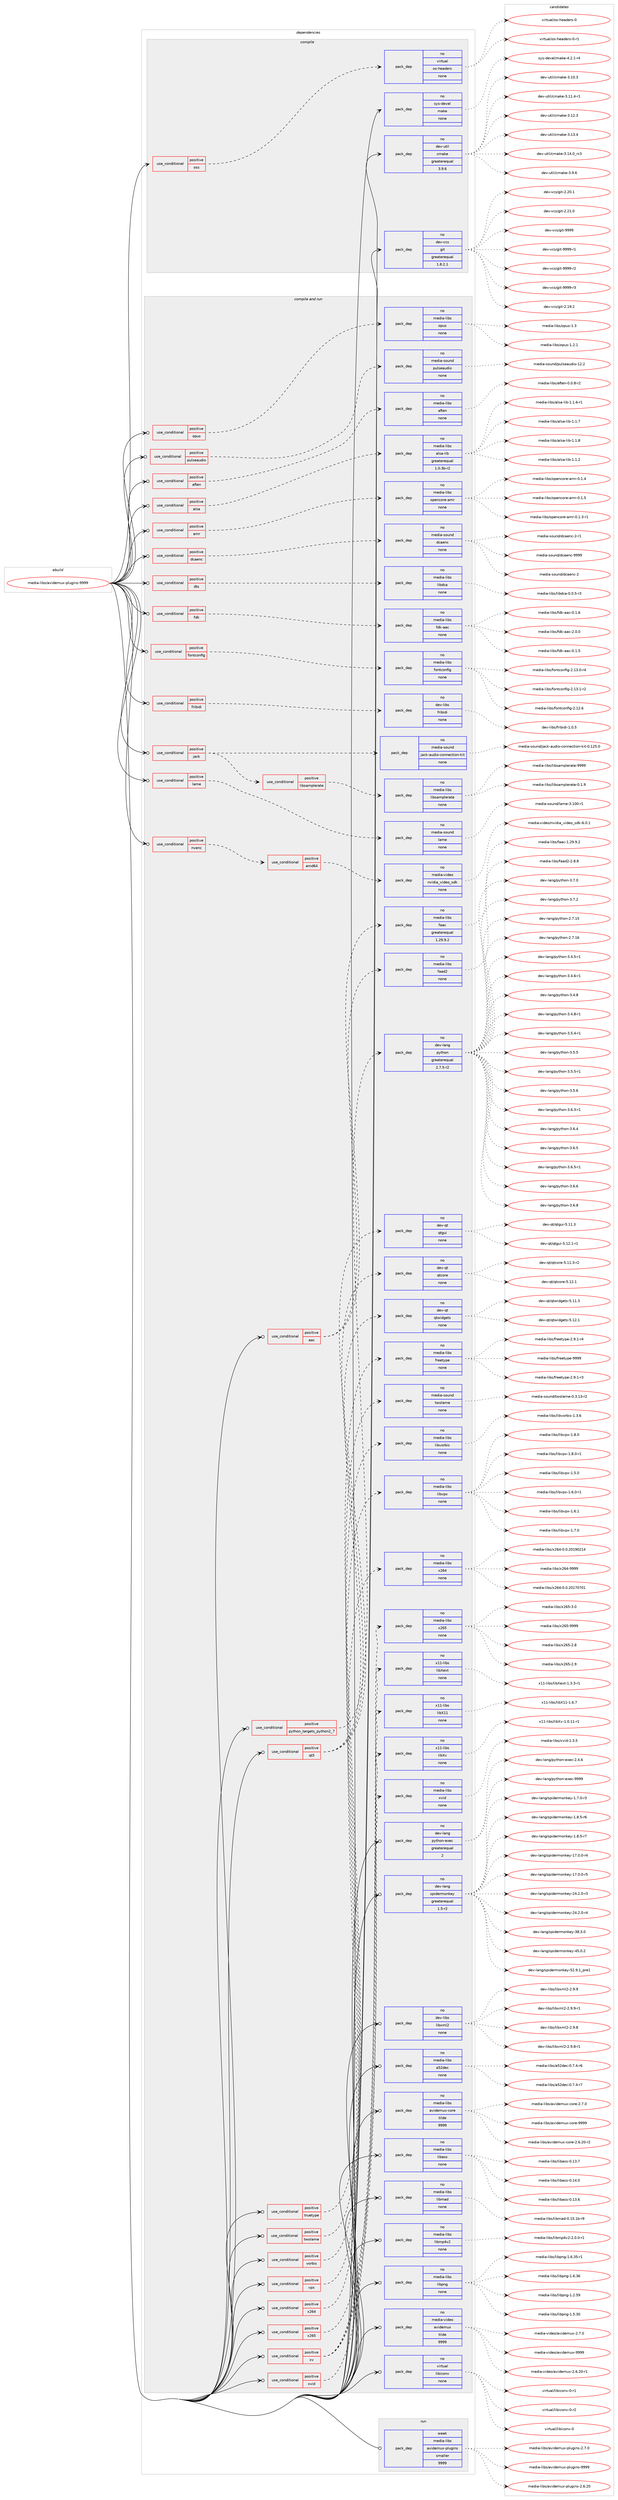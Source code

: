digraph prolog {

# *************
# Graph options
# *************

newrank=true;
concentrate=true;
compound=true;
graph [rankdir=LR,fontname=Helvetica,fontsize=10,ranksep=1.5];#, ranksep=2.5, nodesep=0.2];
edge  [arrowhead=vee];
node  [fontname=Helvetica,fontsize=10];

# **********
# The ebuild
# **********

subgraph cluster_leftcol {
color=gray;
rank=same;
label=<<i>ebuild</i>>;
id [label="media-libs/avidemux-plugins-9999", color=red, width=4, href="../media-libs/avidemux-plugins-9999.svg"];
}

# ****************
# The dependencies
# ****************

subgraph cluster_midcol {
color=gray;
label=<<i>dependencies</i>>;
subgraph cluster_compile {
fillcolor="#eeeeee";
style=filled;
label=<<i>compile</i>>;
subgraph cond433629 {
dependency1609244 [label=<<TABLE BORDER="0" CELLBORDER="1" CELLSPACING="0" CELLPADDING="4"><TR><TD ROWSPAN="3" CELLPADDING="10">use_conditional</TD></TR><TR><TD>positive</TD></TR><TR><TD>oss</TD></TR></TABLE>>, shape=none, color=red];
subgraph pack1149957 {
dependency1609245 [label=<<TABLE BORDER="0" CELLBORDER="1" CELLSPACING="0" CELLPADDING="4" WIDTH="220"><TR><TD ROWSPAN="6" CELLPADDING="30">pack_dep</TD></TR><TR><TD WIDTH="110">no</TD></TR><TR><TD>virtual</TD></TR><TR><TD>os-headers</TD></TR><TR><TD>none</TD></TR><TR><TD></TD></TR></TABLE>>, shape=none, color=blue];
}
dependency1609244:e -> dependency1609245:w [weight=20,style="dashed",arrowhead="vee"];
}
id:e -> dependency1609244:w [weight=20,style="solid",arrowhead="vee"];
subgraph pack1149958 {
dependency1609246 [label=<<TABLE BORDER="0" CELLBORDER="1" CELLSPACING="0" CELLPADDING="4" WIDTH="220"><TR><TD ROWSPAN="6" CELLPADDING="30">pack_dep</TD></TR><TR><TD WIDTH="110">no</TD></TR><TR><TD>dev-util</TD></TR><TR><TD>cmake</TD></TR><TR><TD>greaterequal</TD></TR><TR><TD>3.9.6</TD></TR></TABLE>>, shape=none, color=blue];
}
id:e -> dependency1609246:w [weight=20,style="solid",arrowhead="vee"];
subgraph pack1149959 {
dependency1609247 [label=<<TABLE BORDER="0" CELLBORDER="1" CELLSPACING="0" CELLPADDING="4" WIDTH="220"><TR><TD ROWSPAN="6" CELLPADDING="30">pack_dep</TD></TR><TR><TD WIDTH="110">no</TD></TR><TR><TD>dev-vcs</TD></TR><TR><TD>git</TD></TR><TR><TD>greaterequal</TD></TR><TR><TD>1.8.2.1</TD></TR></TABLE>>, shape=none, color=blue];
}
id:e -> dependency1609247:w [weight=20,style="solid",arrowhead="vee"];
subgraph pack1149960 {
dependency1609248 [label=<<TABLE BORDER="0" CELLBORDER="1" CELLSPACING="0" CELLPADDING="4" WIDTH="220"><TR><TD ROWSPAN="6" CELLPADDING="30">pack_dep</TD></TR><TR><TD WIDTH="110">no</TD></TR><TR><TD>sys-devel</TD></TR><TR><TD>make</TD></TR><TR><TD>none</TD></TR><TR><TD></TD></TR></TABLE>>, shape=none, color=blue];
}
id:e -> dependency1609248:w [weight=20,style="solid",arrowhead="vee"];
}
subgraph cluster_compileandrun {
fillcolor="#eeeeee";
style=filled;
label=<<i>compile and run</i>>;
subgraph cond433630 {
dependency1609249 [label=<<TABLE BORDER="0" CELLBORDER="1" CELLSPACING="0" CELLPADDING="4"><TR><TD ROWSPAN="3" CELLPADDING="10">use_conditional</TD></TR><TR><TD>positive</TD></TR><TR><TD>aac</TD></TR></TABLE>>, shape=none, color=red];
subgraph pack1149961 {
dependency1609250 [label=<<TABLE BORDER="0" CELLBORDER="1" CELLSPACING="0" CELLPADDING="4" WIDTH="220"><TR><TD ROWSPAN="6" CELLPADDING="30">pack_dep</TD></TR><TR><TD WIDTH="110">no</TD></TR><TR><TD>media-libs</TD></TR><TR><TD>faac</TD></TR><TR><TD>greaterequal</TD></TR><TR><TD>1.29.9.2</TD></TR></TABLE>>, shape=none, color=blue];
}
dependency1609249:e -> dependency1609250:w [weight=20,style="dashed",arrowhead="vee"];
subgraph pack1149962 {
dependency1609251 [label=<<TABLE BORDER="0" CELLBORDER="1" CELLSPACING="0" CELLPADDING="4" WIDTH="220"><TR><TD ROWSPAN="6" CELLPADDING="30">pack_dep</TD></TR><TR><TD WIDTH="110">no</TD></TR><TR><TD>media-libs</TD></TR><TR><TD>faad2</TD></TR><TR><TD>none</TD></TR><TR><TD></TD></TR></TABLE>>, shape=none, color=blue];
}
dependency1609249:e -> dependency1609251:w [weight=20,style="dashed",arrowhead="vee"];
}
id:e -> dependency1609249:w [weight=20,style="solid",arrowhead="odotvee"];
subgraph cond433631 {
dependency1609252 [label=<<TABLE BORDER="0" CELLBORDER="1" CELLSPACING="0" CELLPADDING="4"><TR><TD ROWSPAN="3" CELLPADDING="10">use_conditional</TD></TR><TR><TD>positive</TD></TR><TR><TD>aften</TD></TR></TABLE>>, shape=none, color=red];
subgraph pack1149963 {
dependency1609253 [label=<<TABLE BORDER="0" CELLBORDER="1" CELLSPACING="0" CELLPADDING="4" WIDTH="220"><TR><TD ROWSPAN="6" CELLPADDING="30">pack_dep</TD></TR><TR><TD WIDTH="110">no</TD></TR><TR><TD>media-libs</TD></TR><TR><TD>aften</TD></TR><TR><TD>none</TD></TR><TR><TD></TD></TR></TABLE>>, shape=none, color=blue];
}
dependency1609252:e -> dependency1609253:w [weight=20,style="dashed",arrowhead="vee"];
}
id:e -> dependency1609252:w [weight=20,style="solid",arrowhead="odotvee"];
subgraph cond433632 {
dependency1609254 [label=<<TABLE BORDER="0" CELLBORDER="1" CELLSPACING="0" CELLPADDING="4"><TR><TD ROWSPAN="3" CELLPADDING="10">use_conditional</TD></TR><TR><TD>positive</TD></TR><TR><TD>alsa</TD></TR></TABLE>>, shape=none, color=red];
subgraph pack1149964 {
dependency1609255 [label=<<TABLE BORDER="0" CELLBORDER="1" CELLSPACING="0" CELLPADDING="4" WIDTH="220"><TR><TD ROWSPAN="6" CELLPADDING="30">pack_dep</TD></TR><TR><TD WIDTH="110">no</TD></TR><TR><TD>media-libs</TD></TR><TR><TD>alsa-lib</TD></TR><TR><TD>greaterequal</TD></TR><TR><TD>1.0.3b-r2</TD></TR></TABLE>>, shape=none, color=blue];
}
dependency1609254:e -> dependency1609255:w [weight=20,style="dashed",arrowhead="vee"];
}
id:e -> dependency1609254:w [weight=20,style="solid",arrowhead="odotvee"];
subgraph cond433633 {
dependency1609256 [label=<<TABLE BORDER="0" CELLBORDER="1" CELLSPACING="0" CELLPADDING="4"><TR><TD ROWSPAN="3" CELLPADDING="10">use_conditional</TD></TR><TR><TD>positive</TD></TR><TR><TD>amr</TD></TR></TABLE>>, shape=none, color=red];
subgraph pack1149965 {
dependency1609257 [label=<<TABLE BORDER="0" CELLBORDER="1" CELLSPACING="0" CELLPADDING="4" WIDTH="220"><TR><TD ROWSPAN="6" CELLPADDING="30">pack_dep</TD></TR><TR><TD WIDTH="110">no</TD></TR><TR><TD>media-libs</TD></TR><TR><TD>opencore-amr</TD></TR><TR><TD>none</TD></TR><TR><TD></TD></TR></TABLE>>, shape=none, color=blue];
}
dependency1609256:e -> dependency1609257:w [weight=20,style="dashed",arrowhead="vee"];
}
id:e -> dependency1609256:w [weight=20,style="solid",arrowhead="odotvee"];
subgraph cond433634 {
dependency1609258 [label=<<TABLE BORDER="0" CELLBORDER="1" CELLSPACING="0" CELLPADDING="4"><TR><TD ROWSPAN="3" CELLPADDING="10">use_conditional</TD></TR><TR><TD>positive</TD></TR><TR><TD>dcaenc</TD></TR></TABLE>>, shape=none, color=red];
subgraph pack1149966 {
dependency1609259 [label=<<TABLE BORDER="0" CELLBORDER="1" CELLSPACING="0" CELLPADDING="4" WIDTH="220"><TR><TD ROWSPAN="6" CELLPADDING="30">pack_dep</TD></TR><TR><TD WIDTH="110">no</TD></TR><TR><TD>media-sound</TD></TR><TR><TD>dcaenc</TD></TR><TR><TD>none</TD></TR><TR><TD></TD></TR></TABLE>>, shape=none, color=blue];
}
dependency1609258:e -> dependency1609259:w [weight=20,style="dashed",arrowhead="vee"];
}
id:e -> dependency1609258:w [weight=20,style="solid",arrowhead="odotvee"];
subgraph cond433635 {
dependency1609260 [label=<<TABLE BORDER="0" CELLBORDER="1" CELLSPACING="0" CELLPADDING="4"><TR><TD ROWSPAN="3" CELLPADDING="10">use_conditional</TD></TR><TR><TD>positive</TD></TR><TR><TD>dts</TD></TR></TABLE>>, shape=none, color=red];
subgraph pack1149967 {
dependency1609261 [label=<<TABLE BORDER="0" CELLBORDER="1" CELLSPACING="0" CELLPADDING="4" WIDTH="220"><TR><TD ROWSPAN="6" CELLPADDING="30">pack_dep</TD></TR><TR><TD WIDTH="110">no</TD></TR><TR><TD>media-libs</TD></TR><TR><TD>libdca</TD></TR><TR><TD>none</TD></TR><TR><TD></TD></TR></TABLE>>, shape=none, color=blue];
}
dependency1609260:e -> dependency1609261:w [weight=20,style="dashed",arrowhead="vee"];
}
id:e -> dependency1609260:w [weight=20,style="solid",arrowhead="odotvee"];
subgraph cond433636 {
dependency1609262 [label=<<TABLE BORDER="0" CELLBORDER="1" CELLSPACING="0" CELLPADDING="4"><TR><TD ROWSPAN="3" CELLPADDING="10">use_conditional</TD></TR><TR><TD>positive</TD></TR><TR><TD>fdk</TD></TR></TABLE>>, shape=none, color=red];
subgraph pack1149968 {
dependency1609263 [label=<<TABLE BORDER="0" CELLBORDER="1" CELLSPACING="0" CELLPADDING="4" WIDTH="220"><TR><TD ROWSPAN="6" CELLPADDING="30">pack_dep</TD></TR><TR><TD WIDTH="110">no</TD></TR><TR><TD>media-libs</TD></TR><TR><TD>fdk-aac</TD></TR><TR><TD>none</TD></TR><TR><TD></TD></TR></TABLE>>, shape=none, color=blue];
}
dependency1609262:e -> dependency1609263:w [weight=20,style="dashed",arrowhead="vee"];
}
id:e -> dependency1609262:w [weight=20,style="solid",arrowhead="odotvee"];
subgraph cond433637 {
dependency1609264 [label=<<TABLE BORDER="0" CELLBORDER="1" CELLSPACING="0" CELLPADDING="4"><TR><TD ROWSPAN="3" CELLPADDING="10">use_conditional</TD></TR><TR><TD>positive</TD></TR><TR><TD>fontconfig</TD></TR></TABLE>>, shape=none, color=red];
subgraph pack1149969 {
dependency1609265 [label=<<TABLE BORDER="0" CELLBORDER="1" CELLSPACING="0" CELLPADDING="4" WIDTH="220"><TR><TD ROWSPAN="6" CELLPADDING="30">pack_dep</TD></TR><TR><TD WIDTH="110">no</TD></TR><TR><TD>media-libs</TD></TR><TR><TD>fontconfig</TD></TR><TR><TD>none</TD></TR><TR><TD></TD></TR></TABLE>>, shape=none, color=blue];
}
dependency1609264:e -> dependency1609265:w [weight=20,style="dashed",arrowhead="vee"];
}
id:e -> dependency1609264:w [weight=20,style="solid",arrowhead="odotvee"];
subgraph cond433638 {
dependency1609266 [label=<<TABLE BORDER="0" CELLBORDER="1" CELLSPACING="0" CELLPADDING="4"><TR><TD ROWSPAN="3" CELLPADDING="10">use_conditional</TD></TR><TR><TD>positive</TD></TR><TR><TD>fribidi</TD></TR></TABLE>>, shape=none, color=red];
subgraph pack1149970 {
dependency1609267 [label=<<TABLE BORDER="0" CELLBORDER="1" CELLSPACING="0" CELLPADDING="4" WIDTH="220"><TR><TD ROWSPAN="6" CELLPADDING="30">pack_dep</TD></TR><TR><TD WIDTH="110">no</TD></TR><TR><TD>dev-libs</TD></TR><TR><TD>fribidi</TD></TR><TR><TD>none</TD></TR><TR><TD></TD></TR></TABLE>>, shape=none, color=blue];
}
dependency1609266:e -> dependency1609267:w [weight=20,style="dashed",arrowhead="vee"];
}
id:e -> dependency1609266:w [weight=20,style="solid",arrowhead="odotvee"];
subgraph cond433639 {
dependency1609268 [label=<<TABLE BORDER="0" CELLBORDER="1" CELLSPACING="0" CELLPADDING="4"><TR><TD ROWSPAN="3" CELLPADDING="10">use_conditional</TD></TR><TR><TD>positive</TD></TR><TR><TD>jack</TD></TR></TABLE>>, shape=none, color=red];
subgraph pack1149971 {
dependency1609269 [label=<<TABLE BORDER="0" CELLBORDER="1" CELLSPACING="0" CELLPADDING="4" WIDTH="220"><TR><TD ROWSPAN="6" CELLPADDING="30">pack_dep</TD></TR><TR><TD WIDTH="110">no</TD></TR><TR><TD>media-sound</TD></TR><TR><TD>jack-audio-connection-kit</TD></TR><TR><TD>none</TD></TR><TR><TD></TD></TR></TABLE>>, shape=none, color=blue];
}
dependency1609268:e -> dependency1609269:w [weight=20,style="dashed",arrowhead="vee"];
subgraph cond433640 {
dependency1609270 [label=<<TABLE BORDER="0" CELLBORDER="1" CELLSPACING="0" CELLPADDING="4"><TR><TD ROWSPAN="3" CELLPADDING="10">use_conditional</TD></TR><TR><TD>positive</TD></TR><TR><TD>libsamplerate</TD></TR></TABLE>>, shape=none, color=red];
subgraph pack1149972 {
dependency1609271 [label=<<TABLE BORDER="0" CELLBORDER="1" CELLSPACING="0" CELLPADDING="4" WIDTH="220"><TR><TD ROWSPAN="6" CELLPADDING="30">pack_dep</TD></TR><TR><TD WIDTH="110">no</TD></TR><TR><TD>media-libs</TD></TR><TR><TD>libsamplerate</TD></TR><TR><TD>none</TD></TR><TR><TD></TD></TR></TABLE>>, shape=none, color=blue];
}
dependency1609270:e -> dependency1609271:w [weight=20,style="dashed",arrowhead="vee"];
}
dependency1609268:e -> dependency1609270:w [weight=20,style="dashed",arrowhead="vee"];
}
id:e -> dependency1609268:w [weight=20,style="solid",arrowhead="odotvee"];
subgraph cond433641 {
dependency1609272 [label=<<TABLE BORDER="0" CELLBORDER="1" CELLSPACING="0" CELLPADDING="4"><TR><TD ROWSPAN="3" CELLPADDING="10">use_conditional</TD></TR><TR><TD>positive</TD></TR><TR><TD>lame</TD></TR></TABLE>>, shape=none, color=red];
subgraph pack1149973 {
dependency1609273 [label=<<TABLE BORDER="0" CELLBORDER="1" CELLSPACING="0" CELLPADDING="4" WIDTH="220"><TR><TD ROWSPAN="6" CELLPADDING="30">pack_dep</TD></TR><TR><TD WIDTH="110">no</TD></TR><TR><TD>media-sound</TD></TR><TR><TD>lame</TD></TR><TR><TD>none</TD></TR><TR><TD></TD></TR></TABLE>>, shape=none, color=blue];
}
dependency1609272:e -> dependency1609273:w [weight=20,style="dashed",arrowhead="vee"];
}
id:e -> dependency1609272:w [weight=20,style="solid",arrowhead="odotvee"];
subgraph cond433642 {
dependency1609274 [label=<<TABLE BORDER="0" CELLBORDER="1" CELLSPACING="0" CELLPADDING="4"><TR><TD ROWSPAN="3" CELLPADDING="10">use_conditional</TD></TR><TR><TD>positive</TD></TR><TR><TD>nvenc</TD></TR></TABLE>>, shape=none, color=red];
subgraph cond433643 {
dependency1609275 [label=<<TABLE BORDER="0" CELLBORDER="1" CELLSPACING="0" CELLPADDING="4"><TR><TD ROWSPAN="3" CELLPADDING="10">use_conditional</TD></TR><TR><TD>positive</TD></TR><TR><TD>amd64</TD></TR></TABLE>>, shape=none, color=red];
subgraph pack1149974 {
dependency1609276 [label=<<TABLE BORDER="0" CELLBORDER="1" CELLSPACING="0" CELLPADDING="4" WIDTH="220"><TR><TD ROWSPAN="6" CELLPADDING="30">pack_dep</TD></TR><TR><TD WIDTH="110">no</TD></TR><TR><TD>media-video</TD></TR><TR><TD>nvidia_video_sdk</TD></TR><TR><TD>none</TD></TR><TR><TD></TD></TR></TABLE>>, shape=none, color=blue];
}
dependency1609275:e -> dependency1609276:w [weight=20,style="dashed",arrowhead="vee"];
}
dependency1609274:e -> dependency1609275:w [weight=20,style="dashed",arrowhead="vee"];
}
id:e -> dependency1609274:w [weight=20,style="solid",arrowhead="odotvee"];
subgraph cond433644 {
dependency1609277 [label=<<TABLE BORDER="0" CELLBORDER="1" CELLSPACING="0" CELLPADDING="4"><TR><TD ROWSPAN="3" CELLPADDING="10">use_conditional</TD></TR><TR><TD>positive</TD></TR><TR><TD>opus</TD></TR></TABLE>>, shape=none, color=red];
subgraph pack1149975 {
dependency1609278 [label=<<TABLE BORDER="0" CELLBORDER="1" CELLSPACING="0" CELLPADDING="4" WIDTH="220"><TR><TD ROWSPAN="6" CELLPADDING="30">pack_dep</TD></TR><TR><TD WIDTH="110">no</TD></TR><TR><TD>media-libs</TD></TR><TR><TD>opus</TD></TR><TR><TD>none</TD></TR><TR><TD></TD></TR></TABLE>>, shape=none, color=blue];
}
dependency1609277:e -> dependency1609278:w [weight=20,style="dashed",arrowhead="vee"];
}
id:e -> dependency1609277:w [weight=20,style="solid",arrowhead="odotvee"];
subgraph cond433645 {
dependency1609279 [label=<<TABLE BORDER="0" CELLBORDER="1" CELLSPACING="0" CELLPADDING="4"><TR><TD ROWSPAN="3" CELLPADDING="10">use_conditional</TD></TR><TR><TD>positive</TD></TR><TR><TD>pulseaudio</TD></TR></TABLE>>, shape=none, color=red];
subgraph pack1149976 {
dependency1609280 [label=<<TABLE BORDER="0" CELLBORDER="1" CELLSPACING="0" CELLPADDING="4" WIDTH="220"><TR><TD ROWSPAN="6" CELLPADDING="30">pack_dep</TD></TR><TR><TD WIDTH="110">no</TD></TR><TR><TD>media-sound</TD></TR><TR><TD>pulseaudio</TD></TR><TR><TD>none</TD></TR><TR><TD></TD></TR></TABLE>>, shape=none, color=blue];
}
dependency1609279:e -> dependency1609280:w [weight=20,style="dashed",arrowhead="vee"];
}
id:e -> dependency1609279:w [weight=20,style="solid",arrowhead="odotvee"];
subgraph cond433646 {
dependency1609281 [label=<<TABLE BORDER="0" CELLBORDER="1" CELLSPACING="0" CELLPADDING="4"><TR><TD ROWSPAN="3" CELLPADDING="10">use_conditional</TD></TR><TR><TD>positive</TD></TR><TR><TD>python_targets_python2_7</TD></TR></TABLE>>, shape=none, color=red];
subgraph pack1149977 {
dependency1609282 [label=<<TABLE BORDER="0" CELLBORDER="1" CELLSPACING="0" CELLPADDING="4" WIDTH="220"><TR><TD ROWSPAN="6" CELLPADDING="30">pack_dep</TD></TR><TR><TD WIDTH="110">no</TD></TR><TR><TD>dev-lang</TD></TR><TR><TD>python</TD></TR><TR><TD>greaterequal</TD></TR><TR><TD>2.7.5-r2</TD></TR></TABLE>>, shape=none, color=blue];
}
dependency1609281:e -> dependency1609282:w [weight=20,style="dashed",arrowhead="vee"];
}
id:e -> dependency1609281:w [weight=20,style="solid",arrowhead="odotvee"];
subgraph cond433647 {
dependency1609283 [label=<<TABLE BORDER="0" CELLBORDER="1" CELLSPACING="0" CELLPADDING="4"><TR><TD ROWSPAN="3" CELLPADDING="10">use_conditional</TD></TR><TR><TD>positive</TD></TR><TR><TD>qt5</TD></TR></TABLE>>, shape=none, color=red];
subgraph pack1149978 {
dependency1609284 [label=<<TABLE BORDER="0" CELLBORDER="1" CELLSPACING="0" CELLPADDING="4" WIDTH="220"><TR><TD ROWSPAN="6" CELLPADDING="30">pack_dep</TD></TR><TR><TD WIDTH="110">no</TD></TR><TR><TD>dev-qt</TD></TR><TR><TD>qtcore</TD></TR><TR><TD>none</TD></TR><TR><TD></TD></TR></TABLE>>, shape=none, color=blue];
}
dependency1609283:e -> dependency1609284:w [weight=20,style="dashed",arrowhead="vee"];
subgraph pack1149979 {
dependency1609285 [label=<<TABLE BORDER="0" CELLBORDER="1" CELLSPACING="0" CELLPADDING="4" WIDTH="220"><TR><TD ROWSPAN="6" CELLPADDING="30">pack_dep</TD></TR><TR><TD WIDTH="110">no</TD></TR><TR><TD>dev-qt</TD></TR><TR><TD>qtgui</TD></TR><TR><TD>none</TD></TR><TR><TD></TD></TR></TABLE>>, shape=none, color=blue];
}
dependency1609283:e -> dependency1609285:w [weight=20,style="dashed",arrowhead="vee"];
subgraph pack1149980 {
dependency1609286 [label=<<TABLE BORDER="0" CELLBORDER="1" CELLSPACING="0" CELLPADDING="4" WIDTH="220"><TR><TD ROWSPAN="6" CELLPADDING="30">pack_dep</TD></TR><TR><TD WIDTH="110">no</TD></TR><TR><TD>dev-qt</TD></TR><TR><TD>qtwidgets</TD></TR><TR><TD>none</TD></TR><TR><TD></TD></TR></TABLE>>, shape=none, color=blue];
}
dependency1609283:e -> dependency1609286:w [weight=20,style="dashed",arrowhead="vee"];
}
id:e -> dependency1609283:w [weight=20,style="solid",arrowhead="odotvee"];
subgraph cond433648 {
dependency1609287 [label=<<TABLE BORDER="0" CELLBORDER="1" CELLSPACING="0" CELLPADDING="4"><TR><TD ROWSPAN="3" CELLPADDING="10">use_conditional</TD></TR><TR><TD>positive</TD></TR><TR><TD>truetype</TD></TR></TABLE>>, shape=none, color=red];
subgraph pack1149981 {
dependency1609288 [label=<<TABLE BORDER="0" CELLBORDER="1" CELLSPACING="0" CELLPADDING="4" WIDTH="220"><TR><TD ROWSPAN="6" CELLPADDING="30">pack_dep</TD></TR><TR><TD WIDTH="110">no</TD></TR><TR><TD>media-libs</TD></TR><TR><TD>freetype</TD></TR><TR><TD>none</TD></TR><TR><TD></TD></TR></TABLE>>, shape=none, color=blue];
}
dependency1609287:e -> dependency1609288:w [weight=20,style="dashed",arrowhead="vee"];
}
id:e -> dependency1609287:w [weight=20,style="solid",arrowhead="odotvee"];
subgraph cond433649 {
dependency1609289 [label=<<TABLE BORDER="0" CELLBORDER="1" CELLSPACING="0" CELLPADDING="4"><TR><TD ROWSPAN="3" CELLPADDING="10">use_conditional</TD></TR><TR><TD>positive</TD></TR><TR><TD>twolame</TD></TR></TABLE>>, shape=none, color=red];
subgraph pack1149982 {
dependency1609290 [label=<<TABLE BORDER="0" CELLBORDER="1" CELLSPACING="0" CELLPADDING="4" WIDTH="220"><TR><TD ROWSPAN="6" CELLPADDING="30">pack_dep</TD></TR><TR><TD WIDTH="110">no</TD></TR><TR><TD>media-sound</TD></TR><TR><TD>twolame</TD></TR><TR><TD>none</TD></TR><TR><TD></TD></TR></TABLE>>, shape=none, color=blue];
}
dependency1609289:e -> dependency1609290:w [weight=20,style="dashed",arrowhead="vee"];
}
id:e -> dependency1609289:w [weight=20,style="solid",arrowhead="odotvee"];
subgraph cond433650 {
dependency1609291 [label=<<TABLE BORDER="0" CELLBORDER="1" CELLSPACING="0" CELLPADDING="4"><TR><TD ROWSPAN="3" CELLPADDING="10">use_conditional</TD></TR><TR><TD>positive</TD></TR><TR><TD>vorbis</TD></TR></TABLE>>, shape=none, color=red];
subgraph pack1149983 {
dependency1609292 [label=<<TABLE BORDER="0" CELLBORDER="1" CELLSPACING="0" CELLPADDING="4" WIDTH="220"><TR><TD ROWSPAN="6" CELLPADDING="30">pack_dep</TD></TR><TR><TD WIDTH="110">no</TD></TR><TR><TD>media-libs</TD></TR><TR><TD>libvorbis</TD></TR><TR><TD>none</TD></TR><TR><TD></TD></TR></TABLE>>, shape=none, color=blue];
}
dependency1609291:e -> dependency1609292:w [weight=20,style="dashed",arrowhead="vee"];
}
id:e -> dependency1609291:w [weight=20,style="solid",arrowhead="odotvee"];
subgraph cond433651 {
dependency1609293 [label=<<TABLE BORDER="0" CELLBORDER="1" CELLSPACING="0" CELLPADDING="4"><TR><TD ROWSPAN="3" CELLPADDING="10">use_conditional</TD></TR><TR><TD>positive</TD></TR><TR><TD>vpx</TD></TR></TABLE>>, shape=none, color=red];
subgraph pack1149984 {
dependency1609294 [label=<<TABLE BORDER="0" CELLBORDER="1" CELLSPACING="0" CELLPADDING="4" WIDTH="220"><TR><TD ROWSPAN="6" CELLPADDING="30">pack_dep</TD></TR><TR><TD WIDTH="110">no</TD></TR><TR><TD>media-libs</TD></TR><TR><TD>libvpx</TD></TR><TR><TD>none</TD></TR><TR><TD></TD></TR></TABLE>>, shape=none, color=blue];
}
dependency1609293:e -> dependency1609294:w [weight=20,style="dashed",arrowhead="vee"];
}
id:e -> dependency1609293:w [weight=20,style="solid",arrowhead="odotvee"];
subgraph cond433652 {
dependency1609295 [label=<<TABLE BORDER="0" CELLBORDER="1" CELLSPACING="0" CELLPADDING="4"><TR><TD ROWSPAN="3" CELLPADDING="10">use_conditional</TD></TR><TR><TD>positive</TD></TR><TR><TD>x264</TD></TR></TABLE>>, shape=none, color=red];
subgraph pack1149985 {
dependency1609296 [label=<<TABLE BORDER="0" CELLBORDER="1" CELLSPACING="0" CELLPADDING="4" WIDTH="220"><TR><TD ROWSPAN="6" CELLPADDING="30">pack_dep</TD></TR><TR><TD WIDTH="110">no</TD></TR><TR><TD>media-libs</TD></TR><TR><TD>x264</TD></TR><TR><TD>none</TD></TR><TR><TD></TD></TR></TABLE>>, shape=none, color=blue];
}
dependency1609295:e -> dependency1609296:w [weight=20,style="dashed",arrowhead="vee"];
}
id:e -> dependency1609295:w [weight=20,style="solid",arrowhead="odotvee"];
subgraph cond433653 {
dependency1609297 [label=<<TABLE BORDER="0" CELLBORDER="1" CELLSPACING="0" CELLPADDING="4"><TR><TD ROWSPAN="3" CELLPADDING="10">use_conditional</TD></TR><TR><TD>positive</TD></TR><TR><TD>x265</TD></TR></TABLE>>, shape=none, color=red];
subgraph pack1149986 {
dependency1609298 [label=<<TABLE BORDER="0" CELLBORDER="1" CELLSPACING="0" CELLPADDING="4" WIDTH="220"><TR><TD ROWSPAN="6" CELLPADDING="30">pack_dep</TD></TR><TR><TD WIDTH="110">no</TD></TR><TR><TD>media-libs</TD></TR><TR><TD>x265</TD></TR><TR><TD>none</TD></TR><TR><TD></TD></TR></TABLE>>, shape=none, color=blue];
}
dependency1609297:e -> dependency1609298:w [weight=20,style="dashed",arrowhead="vee"];
}
id:e -> dependency1609297:w [weight=20,style="solid",arrowhead="odotvee"];
subgraph cond433654 {
dependency1609299 [label=<<TABLE BORDER="0" CELLBORDER="1" CELLSPACING="0" CELLPADDING="4"><TR><TD ROWSPAN="3" CELLPADDING="10">use_conditional</TD></TR><TR><TD>positive</TD></TR><TR><TD>xv</TD></TR></TABLE>>, shape=none, color=red];
subgraph pack1149987 {
dependency1609300 [label=<<TABLE BORDER="0" CELLBORDER="1" CELLSPACING="0" CELLPADDING="4" WIDTH="220"><TR><TD ROWSPAN="6" CELLPADDING="30">pack_dep</TD></TR><TR><TD WIDTH="110">no</TD></TR><TR><TD>x11-libs</TD></TR><TR><TD>libX11</TD></TR><TR><TD>none</TD></TR><TR><TD></TD></TR></TABLE>>, shape=none, color=blue];
}
dependency1609299:e -> dependency1609300:w [weight=20,style="dashed",arrowhead="vee"];
subgraph pack1149988 {
dependency1609301 [label=<<TABLE BORDER="0" CELLBORDER="1" CELLSPACING="0" CELLPADDING="4" WIDTH="220"><TR><TD ROWSPAN="6" CELLPADDING="30">pack_dep</TD></TR><TR><TD WIDTH="110">no</TD></TR><TR><TD>x11-libs</TD></TR><TR><TD>libXext</TD></TR><TR><TD>none</TD></TR><TR><TD></TD></TR></TABLE>>, shape=none, color=blue];
}
dependency1609299:e -> dependency1609301:w [weight=20,style="dashed",arrowhead="vee"];
subgraph pack1149989 {
dependency1609302 [label=<<TABLE BORDER="0" CELLBORDER="1" CELLSPACING="0" CELLPADDING="4" WIDTH="220"><TR><TD ROWSPAN="6" CELLPADDING="30">pack_dep</TD></TR><TR><TD WIDTH="110">no</TD></TR><TR><TD>x11-libs</TD></TR><TR><TD>libXv</TD></TR><TR><TD>none</TD></TR><TR><TD></TD></TR></TABLE>>, shape=none, color=blue];
}
dependency1609299:e -> dependency1609302:w [weight=20,style="dashed",arrowhead="vee"];
}
id:e -> dependency1609299:w [weight=20,style="solid",arrowhead="odotvee"];
subgraph cond433655 {
dependency1609303 [label=<<TABLE BORDER="0" CELLBORDER="1" CELLSPACING="0" CELLPADDING="4"><TR><TD ROWSPAN="3" CELLPADDING="10">use_conditional</TD></TR><TR><TD>positive</TD></TR><TR><TD>xvid</TD></TR></TABLE>>, shape=none, color=red];
subgraph pack1149990 {
dependency1609304 [label=<<TABLE BORDER="0" CELLBORDER="1" CELLSPACING="0" CELLPADDING="4" WIDTH="220"><TR><TD ROWSPAN="6" CELLPADDING="30">pack_dep</TD></TR><TR><TD WIDTH="110">no</TD></TR><TR><TD>media-libs</TD></TR><TR><TD>xvid</TD></TR><TR><TD>none</TD></TR><TR><TD></TD></TR></TABLE>>, shape=none, color=blue];
}
dependency1609303:e -> dependency1609304:w [weight=20,style="dashed",arrowhead="vee"];
}
id:e -> dependency1609303:w [weight=20,style="solid",arrowhead="odotvee"];
subgraph pack1149991 {
dependency1609305 [label=<<TABLE BORDER="0" CELLBORDER="1" CELLSPACING="0" CELLPADDING="4" WIDTH="220"><TR><TD ROWSPAN="6" CELLPADDING="30">pack_dep</TD></TR><TR><TD WIDTH="110">no</TD></TR><TR><TD>dev-lang</TD></TR><TR><TD>python-exec</TD></TR><TR><TD>greaterequal</TD></TR><TR><TD>2</TD></TR></TABLE>>, shape=none, color=blue];
}
id:e -> dependency1609305:w [weight=20,style="solid",arrowhead="odotvee"];
subgraph pack1149992 {
dependency1609306 [label=<<TABLE BORDER="0" CELLBORDER="1" CELLSPACING="0" CELLPADDING="4" WIDTH="220"><TR><TD ROWSPAN="6" CELLPADDING="30">pack_dep</TD></TR><TR><TD WIDTH="110">no</TD></TR><TR><TD>dev-lang</TD></TR><TR><TD>spidermonkey</TD></TR><TR><TD>greaterequal</TD></TR><TR><TD>1.5-r2</TD></TR></TABLE>>, shape=none, color=blue];
}
id:e -> dependency1609306:w [weight=20,style="solid",arrowhead="odotvee"];
subgraph pack1149993 {
dependency1609307 [label=<<TABLE BORDER="0" CELLBORDER="1" CELLSPACING="0" CELLPADDING="4" WIDTH="220"><TR><TD ROWSPAN="6" CELLPADDING="30">pack_dep</TD></TR><TR><TD WIDTH="110">no</TD></TR><TR><TD>dev-libs</TD></TR><TR><TD>libxml2</TD></TR><TR><TD>none</TD></TR><TR><TD></TD></TR></TABLE>>, shape=none, color=blue];
}
id:e -> dependency1609307:w [weight=20,style="solid",arrowhead="odotvee"];
subgraph pack1149994 {
dependency1609308 [label=<<TABLE BORDER="0" CELLBORDER="1" CELLSPACING="0" CELLPADDING="4" WIDTH="220"><TR><TD ROWSPAN="6" CELLPADDING="30">pack_dep</TD></TR><TR><TD WIDTH="110">no</TD></TR><TR><TD>media-libs</TD></TR><TR><TD>a52dec</TD></TR><TR><TD>none</TD></TR><TR><TD></TD></TR></TABLE>>, shape=none, color=blue];
}
id:e -> dependency1609308:w [weight=20,style="solid",arrowhead="odotvee"];
subgraph pack1149995 {
dependency1609309 [label=<<TABLE BORDER="0" CELLBORDER="1" CELLSPACING="0" CELLPADDING="4" WIDTH="220"><TR><TD ROWSPAN="6" CELLPADDING="30">pack_dep</TD></TR><TR><TD WIDTH="110">no</TD></TR><TR><TD>media-libs</TD></TR><TR><TD>avidemux-core</TD></TR><TR><TD>tilde</TD></TR><TR><TD>9999</TD></TR></TABLE>>, shape=none, color=blue];
}
id:e -> dependency1609309:w [weight=20,style="solid",arrowhead="odotvee"];
subgraph pack1149996 {
dependency1609310 [label=<<TABLE BORDER="0" CELLBORDER="1" CELLSPACING="0" CELLPADDING="4" WIDTH="220"><TR><TD ROWSPAN="6" CELLPADDING="30">pack_dep</TD></TR><TR><TD WIDTH="110">no</TD></TR><TR><TD>media-libs</TD></TR><TR><TD>libass</TD></TR><TR><TD>none</TD></TR><TR><TD></TD></TR></TABLE>>, shape=none, color=blue];
}
id:e -> dependency1609310:w [weight=20,style="solid",arrowhead="odotvee"];
subgraph pack1149997 {
dependency1609311 [label=<<TABLE BORDER="0" CELLBORDER="1" CELLSPACING="0" CELLPADDING="4" WIDTH="220"><TR><TD ROWSPAN="6" CELLPADDING="30">pack_dep</TD></TR><TR><TD WIDTH="110">no</TD></TR><TR><TD>media-libs</TD></TR><TR><TD>libmad</TD></TR><TR><TD>none</TD></TR><TR><TD></TD></TR></TABLE>>, shape=none, color=blue];
}
id:e -> dependency1609311:w [weight=20,style="solid",arrowhead="odotvee"];
subgraph pack1149998 {
dependency1609312 [label=<<TABLE BORDER="0" CELLBORDER="1" CELLSPACING="0" CELLPADDING="4" WIDTH="220"><TR><TD ROWSPAN="6" CELLPADDING="30">pack_dep</TD></TR><TR><TD WIDTH="110">no</TD></TR><TR><TD>media-libs</TD></TR><TR><TD>libmp4v2</TD></TR><TR><TD>none</TD></TR><TR><TD></TD></TR></TABLE>>, shape=none, color=blue];
}
id:e -> dependency1609312:w [weight=20,style="solid",arrowhead="odotvee"];
subgraph pack1149999 {
dependency1609313 [label=<<TABLE BORDER="0" CELLBORDER="1" CELLSPACING="0" CELLPADDING="4" WIDTH="220"><TR><TD ROWSPAN="6" CELLPADDING="30">pack_dep</TD></TR><TR><TD WIDTH="110">no</TD></TR><TR><TD>media-libs</TD></TR><TR><TD>libpng</TD></TR><TR><TD>none</TD></TR><TR><TD></TD></TR></TABLE>>, shape=none, color=blue];
}
id:e -> dependency1609313:w [weight=20,style="solid",arrowhead="odotvee"];
subgraph pack1150000 {
dependency1609314 [label=<<TABLE BORDER="0" CELLBORDER="1" CELLSPACING="0" CELLPADDING="4" WIDTH="220"><TR><TD ROWSPAN="6" CELLPADDING="30">pack_dep</TD></TR><TR><TD WIDTH="110">no</TD></TR><TR><TD>media-video</TD></TR><TR><TD>avidemux</TD></TR><TR><TD>tilde</TD></TR><TR><TD>9999</TD></TR></TABLE>>, shape=none, color=blue];
}
id:e -> dependency1609314:w [weight=20,style="solid",arrowhead="odotvee"];
subgraph pack1150001 {
dependency1609315 [label=<<TABLE BORDER="0" CELLBORDER="1" CELLSPACING="0" CELLPADDING="4" WIDTH="220"><TR><TD ROWSPAN="6" CELLPADDING="30">pack_dep</TD></TR><TR><TD WIDTH="110">no</TD></TR><TR><TD>virtual</TD></TR><TR><TD>libiconv</TD></TR><TR><TD>none</TD></TR><TR><TD></TD></TR></TABLE>>, shape=none, color=blue];
}
id:e -> dependency1609315:w [weight=20,style="solid",arrowhead="odotvee"];
}
subgraph cluster_run {
fillcolor="#eeeeee";
style=filled;
label=<<i>run</i>>;
subgraph pack1150002 {
dependency1609316 [label=<<TABLE BORDER="0" CELLBORDER="1" CELLSPACING="0" CELLPADDING="4" WIDTH="220"><TR><TD ROWSPAN="6" CELLPADDING="30">pack_dep</TD></TR><TR><TD WIDTH="110">weak</TD></TR><TR><TD>media-libs</TD></TR><TR><TD>avidemux-plugins</TD></TR><TR><TD>smaller</TD></TR><TR><TD>9999</TD></TR></TABLE>>, shape=none, color=blue];
}
id:e -> dependency1609316:w [weight=20,style="solid",arrowhead="odot"];
}
}

# **************
# The candidates
# **************

subgraph cluster_choices {
rank=same;
color=gray;
label=<<i>candidates</i>>;

subgraph choice1149957 {
color=black;
nodesep=1;
choice118105114116117971084711111545104101971001011141154548 [label="virtual/os-headers-0", color=red, width=4,href="../virtual/os-headers-0.svg"];
choice1181051141161179710847111115451041019710010111411545484511449 [label="virtual/os-headers-0-r1", color=red, width=4,href="../virtual/os-headers-0-r1.svg"];
dependency1609245:e -> choice118105114116117971084711111545104101971001011141154548:w [style=dotted,weight="100"];
dependency1609245:e -> choice1181051141161179710847111115451041019710010111411545484511449:w [style=dotted,weight="100"];
}
subgraph choice1149958 {
color=black;
nodesep=1;
choice1001011184511711610510847991099710710145514649484651 [label="dev-util/cmake-3.10.3", color=red, width=4,href="../dev-util/cmake-3.10.3.svg"];
choice10010111845117116105108479910997107101455146494946524511449 [label="dev-util/cmake-3.11.4-r1", color=red, width=4,href="../dev-util/cmake-3.11.4-r1.svg"];
choice1001011184511711610510847991099710710145514649504651 [label="dev-util/cmake-3.12.3", color=red, width=4,href="../dev-util/cmake-3.12.3.svg"];
choice1001011184511711610510847991099710710145514649514652 [label="dev-util/cmake-3.13.4", color=red, width=4,href="../dev-util/cmake-3.13.4.svg"];
choice1001011184511711610510847991099710710145514649524648951149951 [label="dev-util/cmake-3.14.0_rc3", color=red, width=4,href="../dev-util/cmake-3.14.0_rc3.svg"];
choice10010111845117116105108479910997107101455146574654 [label="dev-util/cmake-3.9.6", color=red, width=4,href="../dev-util/cmake-3.9.6.svg"];
dependency1609246:e -> choice1001011184511711610510847991099710710145514649484651:w [style=dotted,weight="100"];
dependency1609246:e -> choice10010111845117116105108479910997107101455146494946524511449:w [style=dotted,weight="100"];
dependency1609246:e -> choice1001011184511711610510847991099710710145514649504651:w [style=dotted,weight="100"];
dependency1609246:e -> choice1001011184511711610510847991099710710145514649514652:w [style=dotted,weight="100"];
dependency1609246:e -> choice1001011184511711610510847991099710710145514649524648951149951:w [style=dotted,weight="100"];
dependency1609246:e -> choice10010111845117116105108479910997107101455146574654:w [style=dotted,weight="100"];
}
subgraph choice1149959 {
color=black;
nodesep=1;
choice10010111845118991154710310511645504649574650 [label="dev-vcs/git-2.19.2", color=red, width=4,href="../dev-vcs/git-2.19.2.svg"];
choice10010111845118991154710310511645504650484649 [label="dev-vcs/git-2.20.1", color=red, width=4,href="../dev-vcs/git-2.20.1.svg"];
choice10010111845118991154710310511645504650494648 [label="dev-vcs/git-2.21.0", color=red, width=4,href="../dev-vcs/git-2.21.0.svg"];
choice1001011184511899115471031051164557575757 [label="dev-vcs/git-9999", color=red, width=4,href="../dev-vcs/git-9999.svg"];
choice10010111845118991154710310511645575757574511449 [label="dev-vcs/git-9999-r1", color=red, width=4,href="../dev-vcs/git-9999-r1.svg"];
choice10010111845118991154710310511645575757574511450 [label="dev-vcs/git-9999-r2", color=red, width=4,href="../dev-vcs/git-9999-r2.svg"];
choice10010111845118991154710310511645575757574511451 [label="dev-vcs/git-9999-r3", color=red, width=4,href="../dev-vcs/git-9999-r3.svg"];
dependency1609247:e -> choice10010111845118991154710310511645504649574650:w [style=dotted,weight="100"];
dependency1609247:e -> choice10010111845118991154710310511645504650484649:w [style=dotted,weight="100"];
dependency1609247:e -> choice10010111845118991154710310511645504650494648:w [style=dotted,weight="100"];
dependency1609247:e -> choice1001011184511899115471031051164557575757:w [style=dotted,weight="100"];
dependency1609247:e -> choice10010111845118991154710310511645575757574511449:w [style=dotted,weight="100"];
dependency1609247:e -> choice10010111845118991154710310511645575757574511450:w [style=dotted,weight="100"];
dependency1609247:e -> choice10010111845118991154710310511645575757574511451:w [style=dotted,weight="100"];
}
subgraph choice1149960 {
color=black;
nodesep=1;
choice1151211154510010111810110847109971071014552465046494511452 [label="sys-devel/make-4.2.1-r4", color=red, width=4,href="../sys-devel/make-4.2.1-r4.svg"];
dependency1609248:e -> choice1151211154510010111810110847109971071014552465046494511452:w [style=dotted,weight="100"];
}
subgraph choice1149961 {
color=black;
nodesep=1;
choice10910110010597451081059811547102979799454946505746574650 [label="media-libs/faac-1.29.9.2", color=red, width=4,href="../media-libs/faac-1.29.9.2.svg"];
dependency1609250:e -> choice10910110010597451081059811547102979799454946505746574650:w [style=dotted,weight="100"];
}
subgraph choice1149962 {
color=black;
nodesep=1;
choice10910110010597451081059811547102979710050455046564656 [label="media-libs/faad2-2.8.8", color=red, width=4,href="../media-libs/faad2-2.8.8.svg"];
dependency1609251:e -> choice10910110010597451081059811547102979710050455046564656:w [style=dotted,weight="100"];
}
subgraph choice1149963 {
color=black;
nodesep=1;
choice10910110010597451081059811547971021161011104548464846564511450 [label="media-libs/aften-0.0.8-r2", color=red, width=4,href="../media-libs/aften-0.0.8-r2.svg"];
dependency1609253:e -> choice10910110010597451081059811547971021161011104548464846564511450:w [style=dotted,weight="100"];
}
subgraph choice1149964 {
color=black;
nodesep=1;
choice1091011001059745108105981154797108115974510810598454946494650 [label="media-libs/alsa-lib-1.1.2", color=red, width=4,href="../media-libs/alsa-lib-1.1.2.svg"];
choice10910110010597451081059811547971081159745108105984549464946544511449 [label="media-libs/alsa-lib-1.1.6-r1", color=red, width=4,href="../media-libs/alsa-lib-1.1.6-r1.svg"];
choice1091011001059745108105981154797108115974510810598454946494655 [label="media-libs/alsa-lib-1.1.7", color=red, width=4,href="../media-libs/alsa-lib-1.1.7.svg"];
choice1091011001059745108105981154797108115974510810598454946494656 [label="media-libs/alsa-lib-1.1.8", color=red, width=4,href="../media-libs/alsa-lib-1.1.8.svg"];
dependency1609255:e -> choice1091011001059745108105981154797108115974510810598454946494650:w [style=dotted,weight="100"];
dependency1609255:e -> choice10910110010597451081059811547971081159745108105984549464946544511449:w [style=dotted,weight="100"];
dependency1609255:e -> choice1091011001059745108105981154797108115974510810598454946494655:w [style=dotted,weight="100"];
dependency1609255:e -> choice1091011001059745108105981154797108115974510810598454946494656:w [style=dotted,weight="100"];
}
subgraph choice1149965 {
color=black;
nodesep=1;
choice109101100105974510810598115471111121011109911111410145971091144548464946514511449 [label="media-libs/opencore-amr-0.1.3-r1", color=red, width=4,href="../media-libs/opencore-amr-0.1.3-r1.svg"];
choice10910110010597451081059811547111112101110991111141014597109114454846494652 [label="media-libs/opencore-amr-0.1.4", color=red, width=4,href="../media-libs/opencore-amr-0.1.4.svg"];
choice10910110010597451081059811547111112101110991111141014597109114454846494653 [label="media-libs/opencore-amr-0.1.5", color=red, width=4,href="../media-libs/opencore-amr-0.1.5.svg"];
dependency1609257:e -> choice109101100105974510810598115471111121011109911111410145971091144548464946514511449:w [style=dotted,weight="100"];
dependency1609257:e -> choice10910110010597451081059811547111112101110991111141014597109114454846494652:w [style=dotted,weight="100"];
dependency1609257:e -> choice10910110010597451081059811547111112101110991111141014597109114454846494653:w [style=dotted,weight="100"];
}
subgraph choice1149966 {
color=black;
nodesep=1;
choice1091011001059745115111117110100471009997101110994550 [label="media-sound/dcaenc-2", color=red, width=4,href="../media-sound/dcaenc-2.svg"];
choice10910110010597451151111171101004710099971011109945504511449 [label="media-sound/dcaenc-2-r1", color=red, width=4,href="../media-sound/dcaenc-2-r1.svg"];
choice1091011001059745115111117110100471009997101110994557575757 [label="media-sound/dcaenc-9999", color=red, width=4,href="../media-sound/dcaenc-9999.svg"];
dependency1609259:e -> choice1091011001059745115111117110100471009997101110994550:w [style=dotted,weight="100"];
dependency1609259:e -> choice10910110010597451151111171101004710099971011109945504511449:w [style=dotted,weight="100"];
dependency1609259:e -> choice1091011001059745115111117110100471009997101110994557575757:w [style=dotted,weight="100"];
}
subgraph choice1149967 {
color=black;
nodesep=1;
choice109101100105974510810598115471081059810099974548464846534511451 [label="media-libs/libdca-0.0.5-r3", color=red, width=4,href="../media-libs/libdca-0.0.5-r3.svg"];
dependency1609261:e -> choice109101100105974510810598115471081059810099974548464846534511451:w [style=dotted,weight="100"];
}
subgraph choice1149968 {
color=black;
nodesep=1;
choice1091011001059745108105981154710210010745979799454846494653 [label="media-libs/fdk-aac-0.1.5", color=red, width=4,href="../media-libs/fdk-aac-0.1.5.svg"];
choice1091011001059745108105981154710210010745979799454846494654 [label="media-libs/fdk-aac-0.1.6", color=red, width=4,href="../media-libs/fdk-aac-0.1.6.svg"];
choice1091011001059745108105981154710210010745979799455046484648 [label="media-libs/fdk-aac-2.0.0", color=red, width=4,href="../media-libs/fdk-aac-2.0.0.svg"];
dependency1609263:e -> choice1091011001059745108105981154710210010745979799454846494653:w [style=dotted,weight="100"];
dependency1609263:e -> choice1091011001059745108105981154710210010745979799454846494654:w [style=dotted,weight="100"];
dependency1609263:e -> choice1091011001059745108105981154710210010745979799455046484648:w [style=dotted,weight="100"];
}
subgraph choice1149969 {
color=black;
nodesep=1;
choice109101100105974510810598115471021111101169911111010210510345504649504654 [label="media-libs/fontconfig-2.12.6", color=red, width=4,href="../media-libs/fontconfig-2.12.6.svg"];
choice1091011001059745108105981154710211111011699111110102105103455046495146484511452 [label="media-libs/fontconfig-2.13.0-r4", color=red, width=4,href="../media-libs/fontconfig-2.13.0-r4.svg"];
choice1091011001059745108105981154710211111011699111110102105103455046495146494511450 [label="media-libs/fontconfig-2.13.1-r2", color=red, width=4,href="../media-libs/fontconfig-2.13.1-r2.svg"];
dependency1609265:e -> choice109101100105974510810598115471021111101169911111010210510345504649504654:w [style=dotted,weight="100"];
dependency1609265:e -> choice1091011001059745108105981154710211111011699111110102105103455046495146484511452:w [style=dotted,weight="100"];
dependency1609265:e -> choice1091011001059745108105981154710211111011699111110102105103455046495146494511450:w [style=dotted,weight="100"];
}
subgraph choice1149970 {
color=black;
nodesep=1;
choice10010111845108105981154710211410598105100105454946484653 [label="dev-libs/fribidi-1.0.5", color=red, width=4,href="../dev-libs/fribidi-1.0.5.svg"];
dependency1609267:e -> choice10010111845108105981154710211410598105100105454946484653:w [style=dotted,weight="100"];
}
subgraph choice1149971 {
color=black;
nodesep=1;
choice10910110010597451151111171101004710697991074597117100105111459911111011010199116105111110451071051164548464950534648 [label="media-sound/jack-audio-connection-kit-0.125.0", color=red, width=4,href="../media-sound/jack-audio-connection-kit-0.125.0.svg"];
dependency1609269:e -> choice10910110010597451151111171101004710697991074597117100105111459911111011010199116105111110451071051164548464950534648:w [style=dotted,weight="100"];
}
subgraph choice1149972 {
color=black;
nodesep=1;
choice10910110010597451081059811547108105981159710911210810111497116101454846494657 [label="media-libs/libsamplerate-0.1.9", color=red, width=4,href="../media-libs/libsamplerate-0.1.9.svg"];
choice109101100105974510810598115471081059811597109112108101114971161014557575757 [label="media-libs/libsamplerate-9999", color=red, width=4,href="../media-libs/libsamplerate-9999.svg"];
dependency1609271:e -> choice10910110010597451081059811547108105981159710911210810111497116101454846494657:w [style=dotted,weight="100"];
dependency1609271:e -> choice109101100105974510810598115471081059811597109112108101114971161014557575757:w [style=dotted,weight="100"];
}
subgraph choice1149973 {
color=black;
nodesep=1;
choice109101100105974511511111711010047108971091014551464948484511449 [label="media-sound/lame-3.100-r1", color=red, width=4,href="../media-sound/lame-3.100-r1.svg"];
dependency1609273:e -> choice109101100105974511511111711010047108971091014551464948484511449:w [style=dotted,weight="100"];
}
subgraph choice1149974 {
color=black;
nodesep=1;
choice109101100105974511810510010111147110118105100105979511810510010111195115100107455446484649 [label="media-video/nvidia_video_sdk-6.0.1", color=red, width=4,href="../media-video/nvidia_video_sdk-6.0.1.svg"];
dependency1609276:e -> choice109101100105974511810510010111147110118105100105979511810510010111195115100107455446484649:w [style=dotted,weight="100"];
}
subgraph choice1149975 {
color=black;
nodesep=1;
choice10910110010597451081059811547111112117115454946504649 [label="media-libs/opus-1.2.1", color=red, width=4,href="../media-libs/opus-1.2.1.svg"];
choice1091011001059745108105981154711111211711545494651 [label="media-libs/opus-1.3", color=red, width=4,href="../media-libs/opus-1.3.svg"];
dependency1609278:e -> choice10910110010597451081059811547111112117115454946504649:w [style=dotted,weight="100"];
dependency1609278:e -> choice1091011001059745108105981154711111211711545494651:w [style=dotted,weight="100"];
}
subgraph choice1149976 {
color=black;
nodesep=1;
choice109101100105974511511111711010047112117108115101971171001051114549504650 [label="media-sound/pulseaudio-12.2", color=red, width=4,href="../media-sound/pulseaudio-12.2.svg"];
dependency1609280:e -> choice109101100105974511511111711010047112117108115101971171001051114549504650:w [style=dotted,weight="100"];
}
subgraph choice1149977 {
color=black;
nodesep=1;
choice10010111845108971101034711212111610411111045504655464953 [label="dev-lang/python-2.7.15", color=red, width=4,href="../dev-lang/python-2.7.15.svg"];
choice10010111845108971101034711212111610411111045504655464954 [label="dev-lang/python-2.7.16", color=red, width=4,href="../dev-lang/python-2.7.16.svg"];
choice1001011184510897110103471121211161041111104551465246534511449 [label="dev-lang/python-3.4.5-r1", color=red, width=4,href="../dev-lang/python-3.4.5-r1.svg"];
choice1001011184510897110103471121211161041111104551465246544511449 [label="dev-lang/python-3.4.6-r1", color=red, width=4,href="../dev-lang/python-3.4.6-r1.svg"];
choice100101118451089711010347112121116104111110455146524656 [label="dev-lang/python-3.4.8", color=red, width=4,href="../dev-lang/python-3.4.8.svg"];
choice1001011184510897110103471121211161041111104551465246564511449 [label="dev-lang/python-3.4.8-r1", color=red, width=4,href="../dev-lang/python-3.4.8-r1.svg"];
choice1001011184510897110103471121211161041111104551465346524511449 [label="dev-lang/python-3.5.4-r1", color=red, width=4,href="../dev-lang/python-3.5.4-r1.svg"];
choice100101118451089711010347112121116104111110455146534653 [label="dev-lang/python-3.5.5", color=red, width=4,href="../dev-lang/python-3.5.5.svg"];
choice1001011184510897110103471121211161041111104551465346534511449 [label="dev-lang/python-3.5.5-r1", color=red, width=4,href="../dev-lang/python-3.5.5-r1.svg"];
choice100101118451089711010347112121116104111110455146534654 [label="dev-lang/python-3.5.6", color=red, width=4,href="../dev-lang/python-3.5.6.svg"];
choice1001011184510897110103471121211161041111104551465446514511449 [label="dev-lang/python-3.6.3-r1", color=red, width=4,href="../dev-lang/python-3.6.3-r1.svg"];
choice100101118451089711010347112121116104111110455146544652 [label="dev-lang/python-3.6.4", color=red, width=4,href="../dev-lang/python-3.6.4.svg"];
choice100101118451089711010347112121116104111110455146544653 [label="dev-lang/python-3.6.5", color=red, width=4,href="../dev-lang/python-3.6.5.svg"];
choice1001011184510897110103471121211161041111104551465446534511449 [label="dev-lang/python-3.6.5-r1", color=red, width=4,href="../dev-lang/python-3.6.5-r1.svg"];
choice100101118451089711010347112121116104111110455146544654 [label="dev-lang/python-3.6.6", color=red, width=4,href="../dev-lang/python-3.6.6.svg"];
choice100101118451089711010347112121116104111110455146544656 [label="dev-lang/python-3.6.8", color=red, width=4,href="../dev-lang/python-3.6.8.svg"];
choice100101118451089711010347112121116104111110455146554648 [label="dev-lang/python-3.7.0", color=red, width=4,href="../dev-lang/python-3.7.0.svg"];
choice100101118451089711010347112121116104111110455146554650 [label="dev-lang/python-3.7.2", color=red, width=4,href="../dev-lang/python-3.7.2.svg"];
dependency1609282:e -> choice10010111845108971101034711212111610411111045504655464953:w [style=dotted,weight="100"];
dependency1609282:e -> choice10010111845108971101034711212111610411111045504655464954:w [style=dotted,weight="100"];
dependency1609282:e -> choice1001011184510897110103471121211161041111104551465246534511449:w [style=dotted,weight="100"];
dependency1609282:e -> choice1001011184510897110103471121211161041111104551465246544511449:w [style=dotted,weight="100"];
dependency1609282:e -> choice100101118451089711010347112121116104111110455146524656:w [style=dotted,weight="100"];
dependency1609282:e -> choice1001011184510897110103471121211161041111104551465246564511449:w [style=dotted,weight="100"];
dependency1609282:e -> choice1001011184510897110103471121211161041111104551465346524511449:w [style=dotted,weight="100"];
dependency1609282:e -> choice100101118451089711010347112121116104111110455146534653:w [style=dotted,weight="100"];
dependency1609282:e -> choice1001011184510897110103471121211161041111104551465346534511449:w [style=dotted,weight="100"];
dependency1609282:e -> choice100101118451089711010347112121116104111110455146534654:w [style=dotted,weight="100"];
dependency1609282:e -> choice1001011184510897110103471121211161041111104551465446514511449:w [style=dotted,weight="100"];
dependency1609282:e -> choice100101118451089711010347112121116104111110455146544652:w [style=dotted,weight="100"];
dependency1609282:e -> choice100101118451089711010347112121116104111110455146544653:w [style=dotted,weight="100"];
dependency1609282:e -> choice1001011184510897110103471121211161041111104551465446534511449:w [style=dotted,weight="100"];
dependency1609282:e -> choice100101118451089711010347112121116104111110455146544654:w [style=dotted,weight="100"];
dependency1609282:e -> choice100101118451089711010347112121116104111110455146544656:w [style=dotted,weight="100"];
dependency1609282:e -> choice100101118451089711010347112121116104111110455146554648:w [style=dotted,weight="100"];
dependency1609282:e -> choice100101118451089711010347112121116104111110455146554650:w [style=dotted,weight="100"];
}
subgraph choice1149978 {
color=black;
nodesep=1;
choice100101118451131164711311699111114101455346494946514511450 [label="dev-qt/qtcore-5.11.3-r2", color=red, width=4,href="../dev-qt/qtcore-5.11.3-r2.svg"];
choice10010111845113116471131169911111410145534649504649 [label="dev-qt/qtcore-5.12.1", color=red, width=4,href="../dev-qt/qtcore-5.12.1.svg"];
dependency1609284:e -> choice100101118451131164711311699111114101455346494946514511450:w [style=dotted,weight="100"];
dependency1609284:e -> choice10010111845113116471131169911111410145534649504649:w [style=dotted,weight="100"];
}
subgraph choice1149979 {
color=black;
nodesep=1;
choice100101118451131164711311610311710545534649494651 [label="dev-qt/qtgui-5.11.3", color=red, width=4,href="../dev-qt/qtgui-5.11.3.svg"];
choice1001011184511311647113116103117105455346495046494511449 [label="dev-qt/qtgui-5.12.1-r1", color=red, width=4,href="../dev-qt/qtgui-5.12.1-r1.svg"];
dependency1609285:e -> choice100101118451131164711311610311710545534649494651:w [style=dotted,weight="100"];
dependency1609285:e -> choice1001011184511311647113116103117105455346495046494511449:w [style=dotted,weight="100"];
}
subgraph choice1149980 {
color=black;
nodesep=1;
choice100101118451131164711311611910510010310111611545534649494651 [label="dev-qt/qtwidgets-5.11.3", color=red, width=4,href="../dev-qt/qtwidgets-5.11.3.svg"];
choice100101118451131164711311611910510010310111611545534649504649 [label="dev-qt/qtwidgets-5.12.1", color=red, width=4,href="../dev-qt/qtwidgets-5.12.1.svg"];
dependency1609286:e -> choice100101118451131164711311611910510010310111611545534649494651:w [style=dotted,weight="100"];
dependency1609286:e -> choice100101118451131164711311611910510010310111611545534649504649:w [style=dotted,weight="100"];
}
subgraph choice1149981 {
color=black;
nodesep=1;
choice109101100105974510810598115471021141011011161211121014550465746494511451 [label="media-libs/freetype-2.9.1-r3", color=red, width=4,href="../media-libs/freetype-2.9.1-r3.svg"];
choice109101100105974510810598115471021141011011161211121014550465746494511452 [label="media-libs/freetype-2.9.1-r4", color=red, width=4,href="../media-libs/freetype-2.9.1-r4.svg"];
choice109101100105974510810598115471021141011011161211121014557575757 [label="media-libs/freetype-9999", color=red, width=4,href="../media-libs/freetype-9999.svg"];
dependency1609288:e -> choice109101100105974510810598115471021141011011161211121014550465746494511451:w [style=dotted,weight="100"];
dependency1609288:e -> choice109101100105974510810598115471021141011011161211121014550465746494511452:w [style=dotted,weight="100"];
dependency1609288:e -> choice109101100105974510810598115471021141011011161211121014557575757:w [style=dotted,weight="100"];
}
subgraph choice1149982 {
color=black;
nodesep=1;
choice10910110010597451151111171101004711611911110897109101454846514649514511450 [label="media-sound/twolame-0.3.13-r2", color=red, width=4,href="../media-sound/twolame-0.3.13-r2.svg"];
dependency1609290:e -> choice10910110010597451151111171101004711611911110897109101454846514649514511450:w [style=dotted,weight="100"];
}
subgraph choice1149983 {
color=black;
nodesep=1;
choice109101100105974510810598115471081059811811111498105115454946514654 [label="media-libs/libvorbis-1.3.6", color=red, width=4,href="../media-libs/libvorbis-1.3.6.svg"];
dependency1609292:e -> choice109101100105974510810598115471081059811811111498105115454946514654:w [style=dotted,weight="100"];
}
subgraph choice1149984 {
color=black;
nodesep=1;
choice1091011001059745108105981154710810598118112120454946534648 [label="media-libs/libvpx-1.5.0", color=red, width=4,href="../media-libs/libvpx-1.5.0.svg"];
choice10910110010597451081059811547108105981181121204549465446484511449 [label="media-libs/libvpx-1.6.0-r1", color=red, width=4,href="../media-libs/libvpx-1.6.0-r1.svg"];
choice1091011001059745108105981154710810598118112120454946544649 [label="media-libs/libvpx-1.6.1", color=red, width=4,href="../media-libs/libvpx-1.6.1.svg"];
choice1091011001059745108105981154710810598118112120454946554648 [label="media-libs/libvpx-1.7.0", color=red, width=4,href="../media-libs/libvpx-1.7.0.svg"];
choice1091011001059745108105981154710810598118112120454946564648 [label="media-libs/libvpx-1.8.0", color=red, width=4,href="../media-libs/libvpx-1.8.0.svg"];
choice10910110010597451081059811547108105981181121204549465646484511449 [label="media-libs/libvpx-1.8.0-r1", color=red, width=4,href="../media-libs/libvpx-1.8.0-r1.svg"];
dependency1609294:e -> choice1091011001059745108105981154710810598118112120454946534648:w [style=dotted,weight="100"];
dependency1609294:e -> choice10910110010597451081059811547108105981181121204549465446484511449:w [style=dotted,weight="100"];
dependency1609294:e -> choice1091011001059745108105981154710810598118112120454946544649:w [style=dotted,weight="100"];
dependency1609294:e -> choice1091011001059745108105981154710810598118112120454946554648:w [style=dotted,weight="100"];
dependency1609294:e -> choice1091011001059745108105981154710810598118112120454946564648:w [style=dotted,weight="100"];
dependency1609294:e -> choice10910110010597451081059811547108105981181121204549465646484511449:w [style=dotted,weight="100"];
}
subgraph choice1149985 {
color=black;
nodesep=1;
choice1091011001059745108105981154712050545245484648465048495548554849 [label="media-libs/x264-0.0.20170701", color=red, width=4,href="../media-libs/x264-0.0.20170701.svg"];
choice1091011001059745108105981154712050545245484648465048495748504952 [label="media-libs/x264-0.0.20190214", color=red, width=4,href="../media-libs/x264-0.0.20190214.svg"];
choice109101100105974510810598115471205054524557575757 [label="media-libs/x264-9999", color=red, width=4,href="../media-libs/x264-9999.svg"];
dependency1609296:e -> choice1091011001059745108105981154712050545245484648465048495548554849:w [style=dotted,weight="100"];
dependency1609296:e -> choice1091011001059745108105981154712050545245484648465048495748504952:w [style=dotted,weight="100"];
dependency1609296:e -> choice109101100105974510810598115471205054524557575757:w [style=dotted,weight="100"];
}
subgraph choice1149986 {
color=black;
nodesep=1;
choice1091011001059745108105981154712050545345504656 [label="media-libs/x265-2.8", color=red, width=4,href="../media-libs/x265-2.8.svg"];
choice1091011001059745108105981154712050545345504657 [label="media-libs/x265-2.9", color=red, width=4,href="../media-libs/x265-2.9.svg"];
choice1091011001059745108105981154712050545345514648 [label="media-libs/x265-3.0", color=red, width=4,href="../media-libs/x265-3.0.svg"];
choice109101100105974510810598115471205054534557575757 [label="media-libs/x265-9999", color=red, width=4,href="../media-libs/x265-9999.svg"];
dependency1609298:e -> choice1091011001059745108105981154712050545345504656:w [style=dotted,weight="100"];
dependency1609298:e -> choice1091011001059745108105981154712050545345504657:w [style=dotted,weight="100"];
dependency1609298:e -> choice1091011001059745108105981154712050545345514648:w [style=dotted,weight="100"];
dependency1609298:e -> choice109101100105974510810598115471205054534557575757:w [style=dotted,weight="100"];
}
subgraph choice1149987 {
color=black;
nodesep=1;
choice120494945108105981154710810598884949454946544655 [label="x11-libs/libX11-1.6.7", color=red, width=4,href="../x11-libs/libX11-1.6.7.svg"];
dependency1609300:e -> choice120494945108105981154710810598884949454946544655:w [style=dotted,weight="100"];
}
subgraph choice1149988 {
color=black;
nodesep=1;
choice120494945108105981154710810598881011201164549465146514511449 [label="x11-libs/libXext-1.3.3-r1", color=red, width=4,href="../x11-libs/libXext-1.3.3-r1.svg"];
dependency1609301:e -> choice120494945108105981154710810598881011201164549465146514511449:w [style=dotted,weight="100"];
}
subgraph choice1149989 {
color=black;
nodesep=1;
choice12049494510810598115471081059888118454946484649494511449 [label="x11-libs/libXv-1.0.11-r1", color=red, width=4,href="../x11-libs/libXv-1.0.11-r1.svg"];
dependency1609302:e -> choice12049494510810598115471081059888118454946484649494511449:w [style=dotted,weight="100"];
}
subgraph choice1149990 {
color=black;
nodesep=1;
choice10910110010597451081059811547120118105100454946514653 [label="media-libs/xvid-1.3.5", color=red, width=4,href="../media-libs/xvid-1.3.5.svg"];
dependency1609304:e -> choice10910110010597451081059811547120118105100454946514653:w [style=dotted,weight="100"];
}
subgraph choice1149991 {
color=black;
nodesep=1;
choice1001011184510897110103471121211161041111104510112010199455046524654 [label="dev-lang/python-exec-2.4.6", color=red, width=4,href="../dev-lang/python-exec-2.4.6.svg"];
choice10010111845108971101034711212111610411111045101120101994557575757 [label="dev-lang/python-exec-9999", color=red, width=4,href="../dev-lang/python-exec-9999.svg"];
dependency1609305:e -> choice1001011184510897110103471121211161041111104510112010199455046524654:w [style=dotted,weight="100"];
dependency1609305:e -> choice10010111845108971101034711212111610411111045101120101994557575757:w [style=dotted,weight="100"];
}
subgraph choice1149992 {
color=black;
nodesep=1;
choice1001011184510897110103471151121051001011141091111101071011214549465546484511451 [label="dev-lang/spidermonkey-1.7.0-r3", color=red, width=4,href="../dev-lang/spidermonkey-1.7.0-r3.svg"];
choice1001011184510897110103471151121051001011141091111101071011214549465646534511454 [label="dev-lang/spidermonkey-1.8.5-r6", color=red, width=4,href="../dev-lang/spidermonkey-1.8.5-r6.svg"];
choice1001011184510897110103471151121051001011141091111101071011214549465646534511455 [label="dev-lang/spidermonkey-1.8.5-r7", color=red, width=4,href="../dev-lang/spidermonkey-1.8.5-r7.svg"];
choice100101118451089711010347115112105100101114109111110107101121454955464846484511452 [label="dev-lang/spidermonkey-17.0.0-r4", color=red, width=4,href="../dev-lang/spidermonkey-17.0.0-r4.svg"];
choice100101118451089711010347115112105100101114109111110107101121454955464846484511453 [label="dev-lang/spidermonkey-17.0.0-r5", color=red, width=4,href="../dev-lang/spidermonkey-17.0.0-r5.svg"];
choice100101118451089711010347115112105100101114109111110107101121455052465046484511451 [label="dev-lang/spidermonkey-24.2.0-r3", color=red, width=4,href="../dev-lang/spidermonkey-24.2.0-r3.svg"];
choice100101118451089711010347115112105100101114109111110107101121455052465046484511452 [label="dev-lang/spidermonkey-24.2.0-r4", color=red, width=4,href="../dev-lang/spidermonkey-24.2.0-r4.svg"];
choice10010111845108971101034711511210510010111410911111010710112145515646514648 [label="dev-lang/spidermonkey-38.3.0", color=red, width=4,href="../dev-lang/spidermonkey-38.3.0.svg"];
choice10010111845108971101034711511210510010111410911111010710112145525346484650 [label="dev-lang/spidermonkey-45.0.2", color=red, width=4,href="../dev-lang/spidermonkey-45.0.2.svg"];
choice100101118451089711010347115112105100101114109111110107101121455350465746499511211410149 [label="dev-lang/spidermonkey-52.9.1_pre1", color=red, width=4,href="../dev-lang/spidermonkey-52.9.1_pre1.svg"];
dependency1609306:e -> choice1001011184510897110103471151121051001011141091111101071011214549465546484511451:w [style=dotted,weight="100"];
dependency1609306:e -> choice1001011184510897110103471151121051001011141091111101071011214549465646534511454:w [style=dotted,weight="100"];
dependency1609306:e -> choice1001011184510897110103471151121051001011141091111101071011214549465646534511455:w [style=dotted,weight="100"];
dependency1609306:e -> choice100101118451089711010347115112105100101114109111110107101121454955464846484511452:w [style=dotted,weight="100"];
dependency1609306:e -> choice100101118451089711010347115112105100101114109111110107101121454955464846484511453:w [style=dotted,weight="100"];
dependency1609306:e -> choice100101118451089711010347115112105100101114109111110107101121455052465046484511451:w [style=dotted,weight="100"];
dependency1609306:e -> choice100101118451089711010347115112105100101114109111110107101121455052465046484511452:w [style=dotted,weight="100"];
dependency1609306:e -> choice10010111845108971101034711511210510010111410911111010710112145515646514648:w [style=dotted,weight="100"];
dependency1609306:e -> choice10010111845108971101034711511210510010111410911111010710112145525346484650:w [style=dotted,weight="100"];
dependency1609306:e -> choice100101118451089711010347115112105100101114109111110107101121455350465746499511211410149:w [style=dotted,weight="100"];
}
subgraph choice1149993 {
color=black;
nodesep=1;
choice1001011184510810598115471081059812010910850455046574656 [label="dev-libs/libxml2-2.9.8", color=red, width=4,href="../dev-libs/libxml2-2.9.8.svg"];
choice10010111845108105981154710810598120109108504550465746564511449 [label="dev-libs/libxml2-2.9.8-r1", color=red, width=4,href="../dev-libs/libxml2-2.9.8-r1.svg"];
choice1001011184510810598115471081059812010910850455046574657 [label="dev-libs/libxml2-2.9.9", color=red, width=4,href="../dev-libs/libxml2-2.9.9.svg"];
choice10010111845108105981154710810598120109108504550465746574511449 [label="dev-libs/libxml2-2.9.9-r1", color=red, width=4,href="../dev-libs/libxml2-2.9.9-r1.svg"];
dependency1609307:e -> choice1001011184510810598115471081059812010910850455046574656:w [style=dotted,weight="100"];
dependency1609307:e -> choice10010111845108105981154710810598120109108504550465746564511449:w [style=dotted,weight="100"];
dependency1609307:e -> choice1001011184510810598115471081059812010910850455046574657:w [style=dotted,weight="100"];
dependency1609307:e -> choice10010111845108105981154710810598120109108504550465746574511449:w [style=dotted,weight="100"];
}
subgraph choice1149994 {
color=black;
nodesep=1;
choice10910110010597451081059811547975350100101994548465546524511454 [label="media-libs/a52dec-0.7.4-r6", color=red, width=4,href="../media-libs/a52dec-0.7.4-r6.svg"];
choice10910110010597451081059811547975350100101994548465546524511455 [label="media-libs/a52dec-0.7.4-r7", color=red, width=4,href="../media-libs/a52dec-0.7.4-r7.svg"];
dependency1609308:e -> choice10910110010597451081059811547975350100101994548465546524511454:w [style=dotted,weight="100"];
dependency1609308:e -> choice10910110010597451081059811547975350100101994548465546524511455:w [style=dotted,weight="100"];
}
subgraph choice1149995 {
color=black;
nodesep=1;
choice10910110010597451081059811547971181051001011091171204599111114101455046544650484511450 [label="media-libs/avidemux-core-2.6.20-r2", color=red, width=4,href="../media-libs/avidemux-core-2.6.20-r2.svg"];
choice10910110010597451081059811547971181051001011091171204599111114101455046554648 [label="media-libs/avidemux-core-2.7.0", color=red, width=4,href="../media-libs/avidemux-core-2.7.0.svg"];
choice109101100105974510810598115479711810510010110911712045991111141014557575757 [label="media-libs/avidemux-core-9999", color=red, width=4,href="../media-libs/avidemux-core-9999.svg"];
dependency1609309:e -> choice10910110010597451081059811547971181051001011091171204599111114101455046544650484511450:w [style=dotted,weight="100"];
dependency1609309:e -> choice10910110010597451081059811547971181051001011091171204599111114101455046554648:w [style=dotted,weight="100"];
dependency1609309:e -> choice109101100105974510810598115479711810510010110911712045991111141014557575757:w [style=dotted,weight="100"];
}
subgraph choice1149996 {
color=black;
nodesep=1;
choice10910110010597451081059811547108105989711511545484649514654 [label="media-libs/libass-0.13.6", color=red, width=4,href="../media-libs/libass-0.13.6.svg"];
choice10910110010597451081059811547108105989711511545484649514655 [label="media-libs/libass-0.13.7", color=red, width=4,href="../media-libs/libass-0.13.7.svg"];
choice10910110010597451081059811547108105989711511545484649524648 [label="media-libs/libass-0.14.0", color=red, width=4,href="../media-libs/libass-0.14.0.svg"];
dependency1609310:e -> choice10910110010597451081059811547108105989711511545484649514654:w [style=dotted,weight="100"];
dependency1609310:e -> choice10910110010597451081059811547108105989711511545484649514655:w [style=dotted,weight="100"];
dependency1609310:e -> choice10910110010597451081059811547108105989711511545484649524648:w [style=dotted,weight="100"];
}
subgraph choice1149997 {
color=black;
nodesep=1;
choice10910110010597451081059811547108105981099710045484649534649984511457 [label="media-libs/libmad-0.15.1b-r9", color=red, width=4,href="../media-libs/libmad-0.15.1b-r9.svg"];
dependency1609311:e -> choice10910110010597451081059811547108105981099710045484649534649984511457:w [style=dotted,weight="100"];
}
subgraph choice1149998 {
color=black;
nodesep=1;
choice109101100105974510810598115471081059810911252118504550464846484511449 [label="media-libs/libmp4v2-2.0.0-r1", color=red, width=4,href="../media-libs/libmp4v2-2.0.0-r1.svg"];
dependency1609312:e -> choice109101100105974510810598115471081059810911252118504550464846484511449:w [style=dotted,weight="100"];
}
subgraph choice1149999 {
color=black;
nodesep=1;
choice109101100105974510810598115471081059811211010345494650465357 [label="media-libs/libpng-1.2.59", color=red, width=4,href="../media-libs/libpng-1.2.59.svg"];
choice109101100105974510810598115471081059811211010345494653465148 [label="media-libs/libpng-1.5.30", color=red, width=4,href="../media-libs/libpng-1.5.30.svg"];
choice1091011001059745108105981154710810598112110103454946544651534511449 [label="media-libs/libpng-1.6.35-r1", color=red, width=4,href="../media-libs/libpng-1.6.35-r1.svg"];
choice109101100105974510810598115471081059811211010345494654465154 [label="media-libs/libpng-1.6.36", color=red, width=4,href="../media-libs/libpng-1.6.36.svg"];
dependency1609313:e -> choice109101100105974510810598115471081059811211010345494650465357:w [style=dotted,weight="100"];
dependency1609313:e -> choice109101100105974510810598115471081059811211010345494653465148:w [style=dotted,weight="100"];
dependency1609313:e -> choice1091011001059745108105981154710810598112110103454946544651534511449:w [style=dotted,weight="100"];
dependency1609313:e -> choice109101100105974510810598115471081059811211010345494654465154:w [style=dotted,weight="100"];
}
subgraph choice1150000 {
color=black;
nodesep=1;
choice10910110010597451181051001011114797118105100101109117120455046544650484511449 [label="media-video/avidemux-2.6.20-r1", color=red, width=4,href="../media-video/avidemux-2.6.20-r1.svg"];
choice10910110010597451181051001011114797118105100101109117120455046554648 [label="media-video/avidemux-2.7.0", color=red, width=4,href="../media-video/avidemux-2.7.0.svg"];
choice109101100105974511810510010111147971181051001011091171204557575757 [label="media-video/avidemux-9999", color=red, width=4,href="../media-video/avidemux-9999.svg"];
dependency1609314:e -> choice10910110010597451181051001011114797118105100101109117120455046544650484511449:w [style=dotted,weight="100"];
dependency1609314:e -> choice10910110010597451181051001011114797118105100101109117120455046554648:w [style=dotted,weight="100"];
dependency1609314:e -> choice109101100105974511810510010111147971181051001011091171204557575757:w [style=dotted,weight="100"];
}
subgraph choice1150001 {
color=black;
nodesep=1;
choice118105114116117971084710810598105991111101184548 [label="virtual/libiconv-0", color=red, width=4,href="../virtual/libiconv-0.svg"];
choice1181051141161179710847108105981059911111011845484511449 [label="virtual/libiconv-0-r1", color=red, width=4,href="../virtual/libiconv-0-r1.svg"];
choice1181051141161179710847108105981059911111011845484511450 [label="virtual/libiconv-0-r2", color=red, width=4,href="../virtual/libiconv-0-r2.svg"];
dependency1609315:e -> choice118105114116117971084710810598105991111101184548:w [style=dotted,weight="100"];
dependency1609315:e -> choice1181051141161179710847108105981059911111011845484511449:w [style=dotted,weight="100"];
dependency1609315:e -> choice1181051141161179710847108105981059911111011845484511450:w [style=dotted,weight="100"];
}
subgraph choice1150002 {
color=black;
nodesep=1;
choice10910110010597451081059811547971181051001011091171204511210811710310511011545504654465048 [label="media-libs/avidemux-plugins-2.6.20", color=red, width=4,href="../media-libs/avidemux-plugins-2.6.20.svg"];
choice109101100105974510810598115479711810510010110911712045112108117103105110115455046554648 [label="media-libs/avidemux-plugins-2.7.0", color=red, width=4,href="../media-libs/avidemux-plugins-2.7.0.svg"];
choice1091011001059745108105981154797118105100101109117120451121081171031051101154557575757 [label="media-libs/avidemux-plugins-9999", color=red, width=4,href="../media-libs/avidemux-plugins-9999.svg"];
dependency1609316:e -> choice10910110010597451081059811547971181051001011091171204511210811710310511011545504654465048:w [style=dotted,weight="100"];
dependency1609316:e -> choice109101100105974510810598115479711810510010110911712045112108117103105110115455046554648:w [style=dotted,weight="100"];
dependency1609316:e -> choice1091011001059745108105981154797118105100101109117120451121081171031051101154557575757:w [style=dotted,weight="100"];
}
}

}
